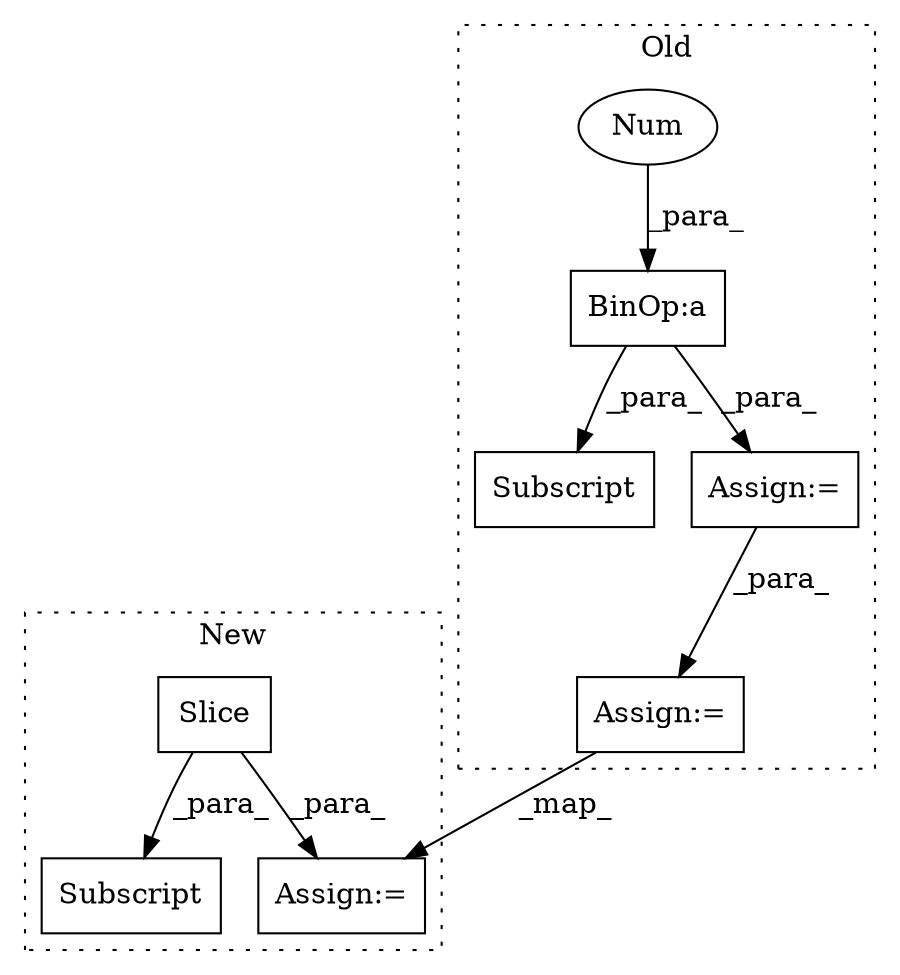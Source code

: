 digraph G {
subgraph cluster0 {
1 [label="Subscript" a="63" s="3138,0" l="19,0" shape="box"];
4 [label="BinOp:a" a="82" s="3153" l="1" shape="box"];
5 [label="Num" a="76" s="3154" l="1" shape="ellipse"];
6 [label="Assign:=" a="68" s="3265" l="15" shape="box"];
8 [label="Assign:=" a="68" s="3131" l="3" shape="box"];
label = "Old";
style="dotted";
}
subgraph cluster1 {
2 [label="Slice" a="80" s="3372" l="4" shape="box"];
3 [label="Subscript" a="63" s="3360,0" l="17,0" shape="box"];
7 [label="Assign:=" a="68" s="3397" l="15" shape="box"];
label = "New";
style="dotted";
}
2 -> 7 [label="_para_"];
2 -> 3 [label="_para_"];
4 -> 8 [label="_para_"];
4 -> 1 [label="_para_"];
5 -> 4 [label="_para_"];
6 -> 7 [label="_map_"];
8 -> 6 [label="_para_"];
}